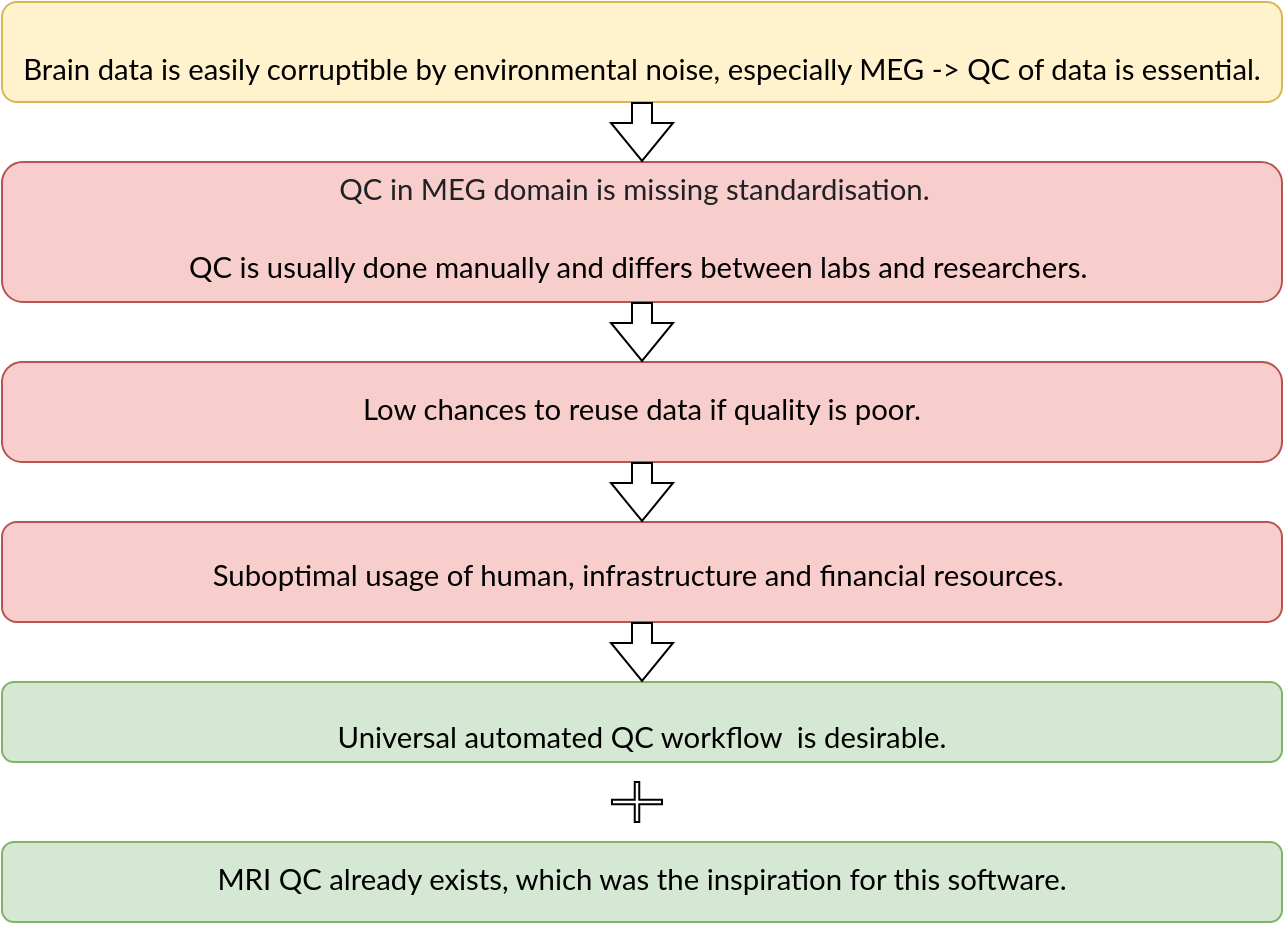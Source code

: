<mxfile version="20.3.0" type="device"><diagram id="7d2LdoqlXHQS8Ajjmyuc" name="Page-1"><mxGraphModel dx="701" dy="498" grid="1" gridSize="10" guides="1" tooltips="1" connect="1" arrows="1" fold="1" page="1" pageScale="1" pageWidth="850" pageHeight="1100" math="0" shadow="0"><root><mxCell id="0"/><mxCell id="1" parent="0"/><mxCell id="_xE7F5mdGL3CtqYSVFlX-1" value="&lt;span id=&quot;docs-internal-guid-bdc238ab-7fff-a1f2-f233-79275af43655&quot;&gt;&lt;p style=&quot;line-height:1.14;margin-top:0pt;margin-bottom:12pt;&quot; dir=&quot;ltr&quot;&gt;&lt;span id=&quot;docs-internal-guid-38a787be-7fff-088b-8e10-878f66b5aabb&quot;&gt;&lt;/span&gt;&lt;/p&gt;&lt;span style=&quot;background-color: transparent; font-family: Lato, sans-serif; font-size: 11pt;&quot;&gt;Brain data is easily corruptible by environmental noise, especially MEG -&amp;gt; QC of data is essential.&lt;/span&gt;&lt;br&gt;&lt;/span&gt;" style="rounded=1;whiteSpace=wrap;html=1;fillColor=#fff2cc;strokeColor=#d6b656;" parent="1" vertex="1"><mxGeometry x="110" y="50" width="640" height="50" as="geometry"/></mxCell><mxCell id="_xE7F5mdGL3CtqYSVFlX-3" value="&lt;span id=&quot;docs-internal-guid-bdc238ab-7fff-a1f2-f233-79275af43655&quot;&gt;&lt;p style=&quot;line-height:1.14;margin-top:0pt;margin-bottom:12pt;&quot; dir=&quot;ltr&quot;&gt;&lt;span id=&quot;docs-internal-guid-83fd50f7-7fff-9d41-7c36-1c7da8a93cc8&quot;&gt;&lt;/span&gt;&lt;/p&gt;&lt;p style=&quot;line-height:1.2;margin-top:12pt;margin-bottom:16pt;&quot; dir=&quot;ltr&quot;&gt;&lt;span style=&quot;font-size: 11pt; font-family: Lato, sans-serif; color: rgb(32, 33, 36); font-weight: 400; font-style: normal; font-variant: normal; text-decoration: none; vertical-align: baseline;&quot;&gt;QC in MEG domain is missing standardisation.&amp;nbsp;&amp;nbsp;&lt;/span&gt;&lt;/p&gt;&lt;p style=&quot;line-height:1.2;margin-top:12pt;margin-bottom:16pt;&quot; dir=&quot;ltr&quot;&gt;&lt;span style=&quot;font-size: 11pt; font-family: Lato, sans-serif; color: rgb(0, 0, 0); font-weight: 400; font-style: normal; font-variant: normal; text-decoration: none; vertical-align: baseline;&quot;&gt;QC is usually done manually and differs between labs and researchers.&amp;nbsp;&lt;/span&gt;&lt;/p&gt;&lt;/span&gt;" style="rounded=1;whiteSpace=wrap;html=1;fillColor=#f8cecc;strokeColor=#b85450;labelBackgroundColor=none;spacing=0;spacingTop=0;spacingBottom=0;" parent="1" vertex="1"><mxGeometry x="110" y="130" width="640" height="70" as="geometry"/></mxCell><mxCell id="_xE7F5mdGL3CtqYSVFlX-4" value="&lt;span id=&quot;docs-internal-guid-bdc238ab-7fff-a1f2-f233-79275af43655&quot;&gt;&lt;p style=&quot;line-height:1.14;margin-top:0pt;margin-bottom:12pt;&quot; dir=&quot;ltr&quot;&gt;&lt;span id=&quot;docs-internal-guid-767e7c28-7fff-d112-329d-98c84801f081&quot;&gt;&lt;/span&gt;&lt;/p&gt;&lt;/span&gt;&lt;span&gt;&lt;p style=&quot;line-height: 1.2; margin-top: 12pt; margin-bottom: 16pt;&quot; dir=&quot;ltr&quot;&gt;&lt;span style=&quot;font-size: 11pt; font-family: Lato, sans-serif; background-color: transparent; font-variant-numeric: normal; font-variant-east-asian: normal; vertical-align: baseline;&quot;&gt;Low chances to reuse data if quality is poor.&lt;/span&gt;&lt;/p&gt;&lt;/span&gt;&lt;span&gt;&lt;br&gt;&lt;/span&gt;" style="rounded=1;whiteSpace=wrap;html=1;fillColor=#f8cecc;strokeColor=#b85450;arcSize=20;verticalAlign=bottom;spacing=-18;" parent="1" vertex="1"><mxGeometry x="110" y="230" width="640" height="50" as="geometry"/></mxCell><mxCell id="_xE7F5mdGL3CtqYSVFlX-5" value="&lt;span id=&quot;docs-internal-guid-bdc238ab-7fff-a1f2-f233-79275af43655&quot;&gt;&lt;p style=&quot;line-height:1.14;margin-top:0pt;margin-bottom:12pt;&quot; dir=&quot;ltr&quot;&gt;&lt;span id=&quot;docs-internal-guid-fa48851f-7fff-f566-6ecc-64066209b9ec&quot;&gt;&lt;/span&gt;&lt;/p&gt;&lt;p style=&quot;line-height:0.96;margin-top:0pt;margin-bottom:0pt;&quot; dir=&quot;ltr&quot;&gt;&lt;span style=&quot;font-size: 11pt; font-family: Lato, sans-serif; color: rgb(0, 0, 0); background-color: transparent; font-weight: 400; font-style: normal; font-variant: normal; text-decoration: none; vertical-align: baseline;&quot;&gt;Suboptimal usage of human, infrastructure and financial resources.&amp;nbsp;&lt;/span&gt;&lt;/p&gt;&lt;/span&gt;" style="rounded=1;whiteSpace=wrap;html=1;fillColor=#f8cecc;strokeColor=#b85450;spacing=2;spacingTop=-12;" parent="1" vertex="1"><mxGeometry x="110" y="310" width="640" height="50" as="geometry"/></mxCell><mxCell id="_xE7F5mdGL3CtqYSVFlX-6" value="&lt;span id=&quot;docs-internal-guid-bdc238ab-7fff-a1f2-f233-79275af43655&quot;&gt;&lt;p style=&quot;line-height:1.14;margin-top:0pt;margin-bottom:12pt;&quot; dir=&quot;ltr&quot;&gt;&lt;span id=&quot;docs-internal-guid-21d4eb85-7fff-1c8d-f4d6-1fe01cf440d6&quot;&gt;&lt;/span&gt;&lt;/p&gt;&lt;p style=&quot;line-height:0.96;margin-top:0pt;margin-bottom:0pt;&quot; dir=&quot;ltr&quot;&gt;&lt;span style=&quot;font-size: 11pt; font-family: Lato, sans-serif; color: rgb(0, 0, 0); background-color: transparent; font-weight: 400; font-style: normal; font-variant: normal; text-decoration: none; vertical-align: baseline;&quot;&gt;Universal automated QC workflow&amp;nbsp; is desirable.&lt;/span&gt;&lt;/p&gt;&lt;/span&gt;" style="rounded=1;whiteSpace=wrap;html=1;fillColor=#d5e8d4;strokeColor=#82b366;" parent="1" vertex="1"><mxGeometry x="110" y="390" width="640" height="40" as="geometry"/></mxCell><mxCell id="_xE7F5mdGL3CtqYSVFlX-9" value="&lt;span id=&quot;docs-internal-guid-bdc238ab-7fff-a1f2-f233-79275af43655&quot;&gt;&lt;p style=&quot;line-height:1.14;margin-top:0pt;margin-bottom:12pt;&quot; dir=&quot;ltr&quot;&gt;&lt;span id=&quot;docs-internal-guid-21d4eb85-7fff-1c8d-f4d6-1fe01cf440d6&quot;&gt;&lt;/span&gt;&lt;/p&gt;&lt;p style=&quot;line-height:0.96;margin-top:0pt;margin-bottom:0pt;&quot; dir=&quot;ltr&quot;&gt;&lt;span style=&quot;font-variant-numeric: normal; font-variant-east-asian: normal; text-align: left; background-color: transparent; font-size: 11pt; font-family: Lato, sans-serif; vertical-align: baseline;&quot;&gt;MRI QC already exists,&amp;nbsp;&lt;/span&gt;&lt;span style=&quot;font-variant-numeric: normal; font-variant-east-asian: normal; text-align: left; background-color: transparent; font-size: 11pt; font-family: Lato, sans-serif; vertical-align: baseline;&quot;&gt;which was the inspiration for this software.&lt;/span&gt;&lt;br&gt;&lt;/p&gt;&lt;div&gt;&lt;span style=&quot;font-variant-numeric: normal; font-variant-east-asian: normal; text-align: left; background-color: transparent; font-size: 11pt; font-family: Lato, sans-serif; vertical-align: baseline;&quot;&gt;&lt;br&gt;&lt;/span&gt;&lt;/div&gt;&lt;/span&gt;" style="rounded=1;whiteSpace=wrap;html=1;fillColor=#d5e8d4;strokeColor=#82b366;" parent="1" vertex="1"><mxGeometry x="110" y="470" width="640" height="40" as="geometry"/></mxCell><mxCell id="_xE7F5mdGL3CtqYSVFlX-10" value="" style="shape=flexArrow;endArrow=classic;html=1;rounded=0;exitX=0.5;exitY=1;exitDx=0;exitDy=0;" parent="1" source="_xE7F5mdGL3CtqYSVFlX-1" edge="1"><mxGeometry width="50" height="50" relative="1" as="geometry"><mxPoint x="410" y="330" as="sourcePoint"/><mxPoint x="430" y="130" as="targetPoint"/></mxGeometry></mxCell><mxCell id="_xE7F5mdGL3CtqYSVFlX-11" value="" style="shape=flexArrow;endArrow=classic;html=1;rounded=0;entryX=0.5;entryY=0;entryDx=0;entryDy=0;" parent="1" target="_xE7F5mdGL3CtqYSVFlX-4" edge="1"><mxGeometry width="50" height="50" relative="1" as="geometry"><mxPoint x="430" y="200" as="sourcePoint"/><mxPoint x="435" y="150" as="targetPoint"/></mxGeometry></mxCell><mxCell id="_xE7F5mdGL3CtqYSVFlX-12" value="" style="shape=flexArrow;endArrow=classic;html=1;rounded=0;exitX=0.5;exitY=1;exitDx=0;exitDy=0;entryX=0.5;entryY=0;entryDx=0;entryDy=0;" parent="1" source="_xE7F5mdGL3CtqYSVFlX-4" target="_xE7F5mdGL3CtqYSVFlX-5" edge="1"><mxGeometry width="50" height="50" relative="1" as="geometry"><mxPoint x="435" y="210" as="sourcePoint"/><mxPoint x="435" y="240" as="targetPoint"/></mxGeometry></mxCell><mxCell id="_xE7F5mdGL3CtqYSVFlX-13" value="" style="shape=flexArrow;endArrow=classic;html=1;rounded=0;exitX=0.5;exitY=1;exitDx=0;exitDy=0;" parent="1" source="_xE7F5mdGL3CtqYSVFlX-5" edge="1"><mxGeometry width="50" height="50" relative="1" as="geometry"><mxPoint x="445" y="220" as="sourcePoint"/><mxPoint x="430" y="390" as="targetPoint"/></mxGeometry></mxCell><mxCell id="_xE7F5mdGL3CtqYSVFlX-15" value="" style="shape=cross;whiteSpace=wrap;html=1;labelBackgroundColor=none;size=0.113;" parent="1" vertex="1"><mxGeometry x="415" y="440" width="25" height="20" as="geometry"/></mxCell></root></mxGraphModel></diagram></mxfile>